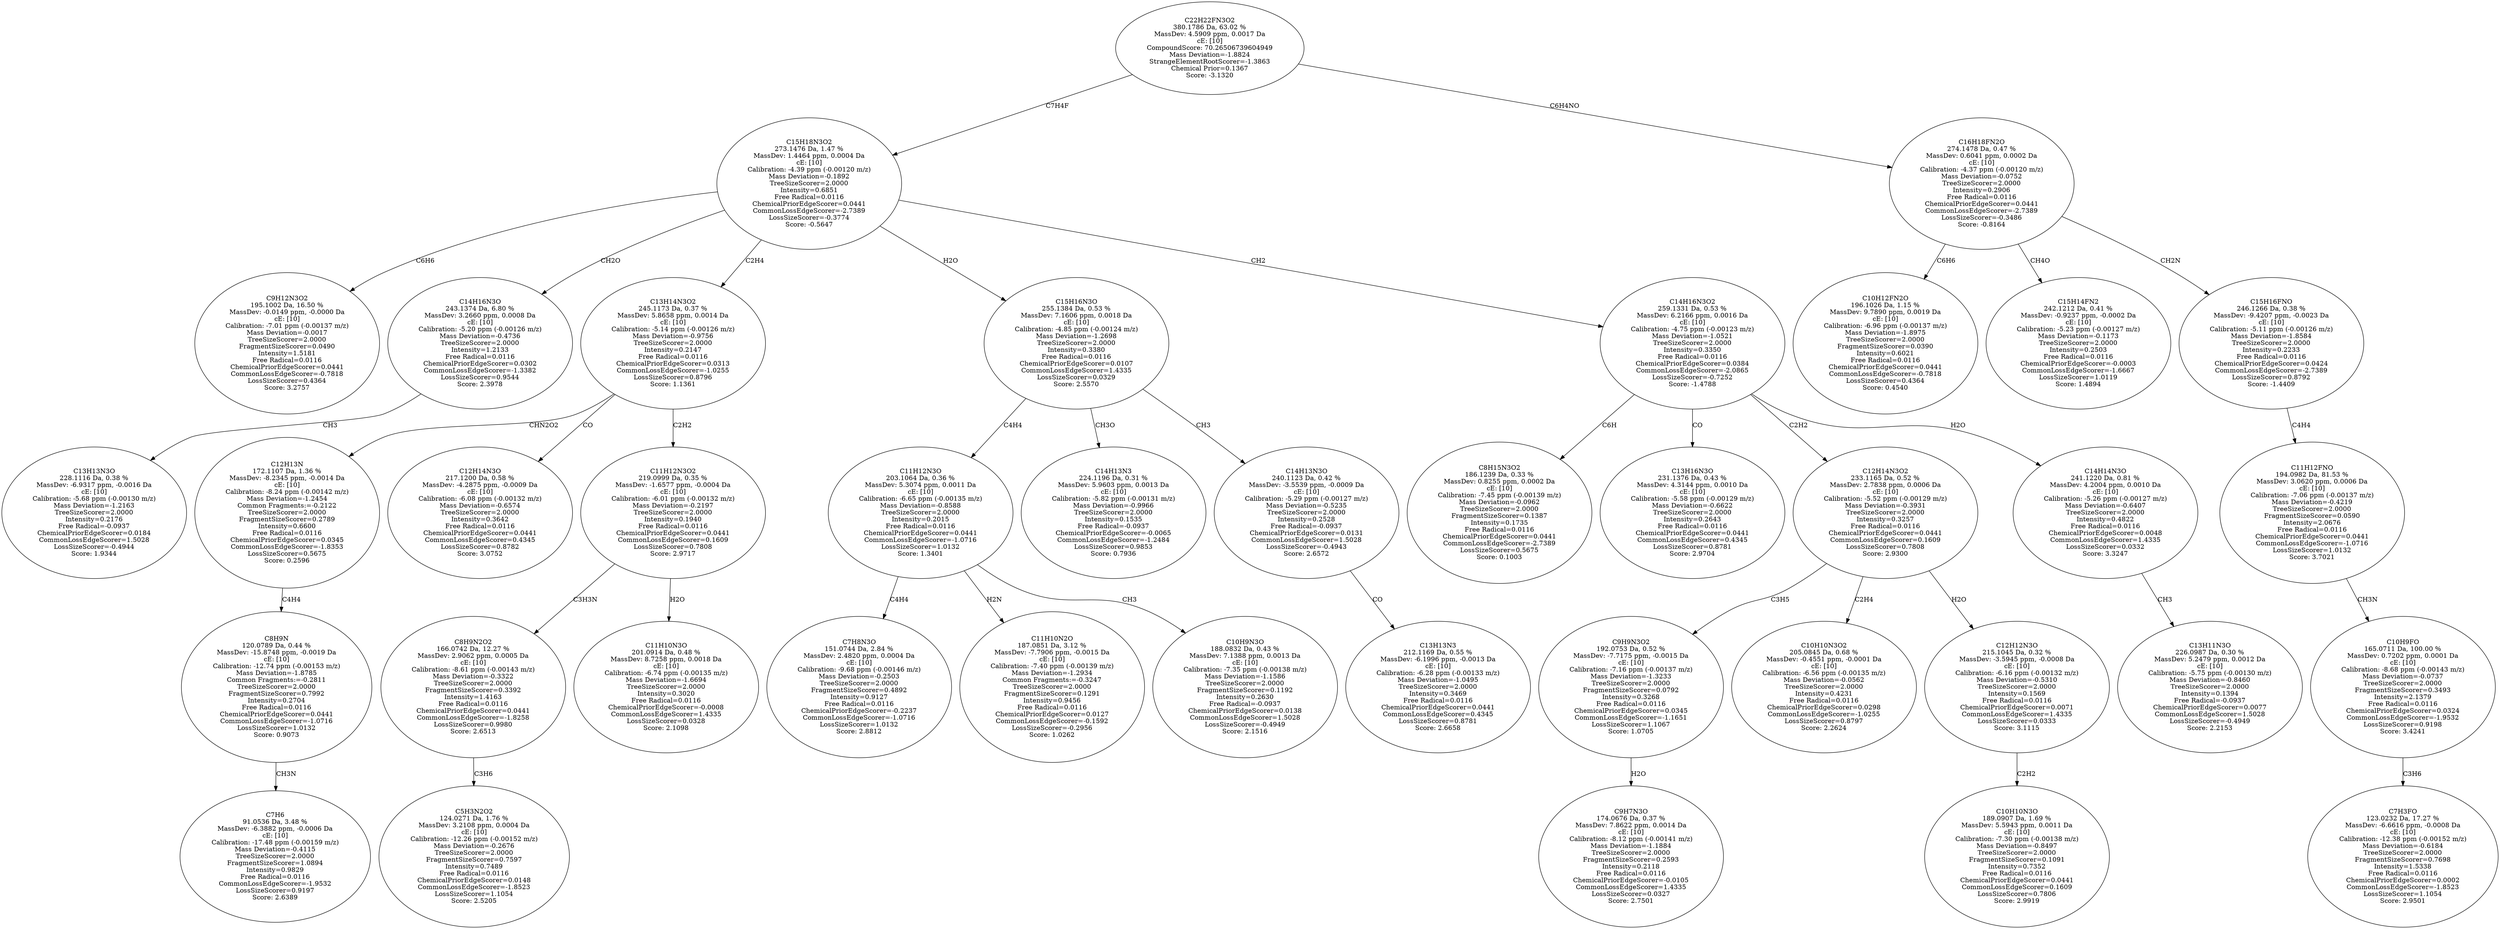 strict digraph {
v1 [label="C9H12N3O2\n195.1002 Da, 16.50 %\nMassDev: -0.0149 ppm, -0.0000 Da\ncE: [10]\nCalibration: -7.01 ppm (-0.00137 m/z)\nMass Deviation=-0.0017\nTreeSizeScorer=2.0000\nFragmentSizeScorer=0.0490\nIntensity=1.5181\nFree Radical=0.0116\nChemicalPriorEdgeScorer=0.0441\nCommonLossEdgeScorer=-0.7818\nLossSizeScorer=0.4364\nScore: 3.2757"];
v2 [label="C13H13N3O\n228.1116 Da, 0.38 %\nMassDev: -6.9317 ppm, -0.0016 Da\ncE: [10]\nCalibration: -5.68 ppm (-0.00130 m/z)\nMass Deviation=-1.2163\nTreeSizeScorer=2.0000\nIntensity=0.2176\nFree Radical=-0.0937\nChemicalPriorEdgeScorer=0.0184\nCommonLossEdgeScorer=1.5028\nLossSizeScorer=-0.4944\nScore: 1.9344"];
v3 [label="C14H16N3O\n243.1374 Da, 6.80 %\nMassDev: 3.2660 ppm, 0.0008 Da\ncE: [10]\nCalibration: -5.20 ppm (-0.00126 m/z)\nMass Deviation=-0.4736\nTreeSizeScorer=2.0000\nIntensity=1.2133\nFree Radical=0.0116\nChemicalPriorEdgeScorer=0.0302\nCommonLossEdgeScorer=-1.3382\nLossSizeScorer=0.9544\nScore: 2.3978"];
v4 [label="C7H6\n91.0536 Da, 3.48 %\nMassDev: -6.3882 ppm, -0.0006 Da\ncE: [10]\nCalibration: -17.48 ppm (-0.00159 m/z)\nMass Deviation=-0.4115\nTreeSizeScorer=2.0000\nFragmentSizeScorer=1.0894\nIntensity=0.9829\nFree Radical=0.0116\nCommonLossEdgeScorer=-1.9532\nLossSizeScorer=0.9197\nScore: 2.6389"];
v5 [label="C8H9N\n120.0789 Da, 0.44 %\nMassDev: -15.8748 ppm, -0.0019 Da\ncE: [10]\nCalibration: -12.74 ppm (-0.00153 m/z)\nMass Deviation=-1.8785\nCommon Fragments:=-0.2811\nTreeSizeScorer=2.0000\nFragmentSizeScorer=0.7992\nIntensity=0.2704\nFree Radical=0.0116\nChemicalPriorEdgeScorer=0.0441\nCommonLossEdgeScorer=-1.0716\nLossSizeScorer=1.0132\nScore: 0.9073"];
v6 [label="C12H13N\n172.1107 Da, 1.36 %\nMassDev: -8.2345 ppm, -0.0014 Da\ncE: [10]\nCalibration: -8.24 ppm (-0.00142 m/z)\nMass Deviation=-1.2454\nCommon Fragments:=-0.2122\nTreeSizeScorer=2.0000\nFragmentSizeScorer=0.2789\nIntensity=0.6600\nFree Radical=0.0116\nChemicalPriorEdgeScorer=0.0345\nCommonLossEdgeScorer=-1.8353\nLossSizeScorer=0.5675\nScore: 0.2596"];
v7 [label="C12H14N3O\n217.1200 Da, 0.58 %\nMassDev: -4.2875 ppm, -0.0009 Da\ncE: [10]\nCalibration: -6.08 ppm (-0.00132 m/z)\nMass Deviation=-0.6574\nTreeSizeScorer=2.0000\nIntensity=0.3642\nFree Radical=0.0116\nChemicalPriorEdgeScorer=0.0441\nCommonLossEdgeScorer=0.4345\nLossSizeScorer=0.8782\nScore: 3.0752"];
v8 [label="C5H3N2O2\n124.0271 Da, 1.76 %\nMassDev: 3.2108 ppm, 0.0004 Da\ncE: [10]\nCalibration: -12.26 ppm (-0.00152 m/z)\nMass Deviation=-0.2676\nTreeSizeScorer=2.0000\nFragmentSizeScorer=0.7597\nIntensity=0.7489\nFree Radical=0.0116\nChemicalPriorEdgeScorer=0.0148\nCommonLossEdgeScorer=-1.8523\nLossSizeScorer=1.1054\nScore: 2.5205"];
v9 [label="C8H9N2O2\n166.0742 Da, 12.27 %\nMassDev: 2.9062 ppm, 0.0005 Da\ncE: [10]\nCalibration: -8.61 ppm (-0.00143 m/z)\nMass Deviation=-0.3322\nTreeSizeScorer=2.0000\nFragmentSizeScorer=0.3392\nIntensity=1.4163\nFree Radical=0.0116\nChemicalPriorEdgeScorer=0.0441\nCommonLossEdgeScorer=-1.8258\nLossSizeScorer=0.9980\nScore: 2.6513"];
v10 [label="C11H10N3O\n201.0914 Da, 0.48 %\nMassDev: 8.7258 ppm, 0.0018 Da\ncE: [10]\nCalibration: -6.74 ppm (-0.00135 m/z)\nMass Deviation=-1.6694\nTreeSizeScorer=2.0000\nIntensity=0.3020\nFree Radical=0.0116\nChemicalPriorEdgeScorer=-0.0008\nCommonLossEdgeScorer=1.4335\nLossSizeScorer=0.0328\nScore: 2.1098"];
v11 [label="C11H12N3O2\n219.0999 Da, 0.35 %\nMassDev: -1.6577 ppm, -0.0004 Da\ncE: [10]\nCalibration: -6.01 ppm (-0.00132 m/z)\nMass Deviation=-0.2197\nTreeSizeScorer=2.0000\nIntensity=0.1940\nFree Radical=0.0116\nChemicalPriorEdgeScorer=0.0441\nCommonLossEdgeScorer=0.1609\nLossSizeScorer=0.7808\nScore: 2.9717"];
v12 [label="C13H14N3O2\n245.1173 Da, 0.37 %\nMassDev: 5.8658 ppm, 0.0014 Da\ncE: [10]\nCalibration: -5.14 ppm (-0.00126 m/z)\nMass Deviation=-0.9756\nTreeSizeScorer=2.0000\nIntensity=0.2147\nFree Radical=0.0116\nChemicalPriorEdgeScorer=0.0313\nCommonLossEdgeScorer=-1.0255\nLossSizeScorer=0.8796\nScore: 1.1361"];
v13 [label="C7H8N3O\n151.0744 Da, 2.84 %\nMassDev: 2.4820 ppm, 0.0004 Da\ncE: [10]\nCalibration: -9.68 ppm (-0.00146 m/z)\nMass Deviation=-0.2503\nTreeSizeScorer=2.0000\nFragmentSizeScorer=0.4892\nIntensity=0.9127\nFree Radical=0.0116\nChemicalPriorEdgeScorer=-0.2237\nCommonLossEdgeScorer=-1.0716\nLossSizeScorer=1.0132\nScore: 2.8812"];
v14 [label="C11H10N2O\n187.0851 Da, 3.12 %\nMassDev: -7.7906 ppm, -0.0015 Da\ncE: [10]\nCalibration: -7.40 ppm (-0.00139 m/z)\nMass Deviation=-1.2934\nCommon Fragments:=-0.3247\nTreeSizeScorer=2.0000\nFragmentSizeScorer=0.1291\nIntensity=0.9456\nFree Radical=0.0116\nChemicalPriorEdgeScorer=0.0127\nCommonLossEdgeScorer=-0.1592\nLossSizeScorer=-0.2956\nScore: 1.0262"];
v15 [label="C10H9N3O\n188.0832 Da, 0.43 %\nMassDev: 7.1388 ppm, 0.0013 Da\ncE: [10]\nCalibration: -7.35 ppm (-0.00138 m/z)\nMass Deviation=-1.1586\nTreeSizeScorer=2.0000\nFragmentSizeScorer=0.1192\nIntensity=0.2630\nFree Radical=-0.0937\nChemicalPriorEdgeScorer=0.0138\nCommonLossEdgeScorer=1.5028\nLossSizeScorer=-0.4949\nScore: 2.1516"];
v16 [label="C11H12N3O\n203.1064 Da, 0.36 %\nMassDev: 5.3074 ppm, 0.0011 Da\ncE: [10]\nCalibration: -6.65 ppm (-0.00135 m/z)\nMass Deviation=-0.8588\nTreeSizeScorer=2.0000\nIntensity=0.2015\nFree Radical=0.0116\nChemicalPriorEdgeScorer=0.0441\nCommonLossEdgeScorer=-1.0716\nLossSizeScorer=1.0132\nScore: 1.3401"];
v17 [label="C14H13N3\n224.1196 Da, 0.31 %\nMassDev: 5.9603 ppm, 0.0013 Da\ncE: [10]\nCalibration: -5.82 ppm (-0.00131 m/z)\nMass Deviation=-0.9966\nTreeSizeScorer=2.0000\nIntensity=0.1535\nFree Radical=-0.0937\nChemicalPriorEdgeScorer=-0.0065\nCommonLossEdgeScorer=-1.2484\nLossSizeScorer=0.9853\nScore: 0.7936"];
v18 [label="C13H13N3\n212.1169 Da, 0.55 %\nMassDev: -6.1996 ppm, -0.0013 Da\ncE: [10]\nCalibration: -6.28 ppm (-0.00133 m/z)\nMass Deviation=-1.0495\nTreeSizeScorer=2.0000\nIntensity=0.3469\nFree Radical=0.0116\nChemicalPriorEdgeScorer=0.0441\nCommonLossEdgeScorer=0.4345\nLossSizeScorer=0.8781\nScore: 2.6658"];
v19 [label="C14H13N3O\n240.1123 Da, 0.42 %\nMassDev: -3.5539 ppm, -0.0009 Da\ncE: [10]\nCalibration: -5.29 ppm (-0.00127 m/z)\nMass Deviation=-0.5235\nTreeSizeScorer=2.0000\nIntensity=0.2528\nFree Radical=-0.0937\nChemicalPriorEdgeScorer=0.0131\nCommonLossEdgeScorer=1.5028\nLossSizeScorer=-0.4943\nScore: 2.6572"];
v20 [label="C15H16N3O\n255.1384 Da, 0.53 %\nMassDev: 7.1606 ppm, 0.0018 Da\ncE: [10]\nCalibration: -4.85 ppm (-0.00124 m/z)\nMass Deviation=-1.2698\nTreeSizeScorer=2.0000\nIntensity=0.3380\nFree Radical=0.0116\nChemicalPriorEdgeScorer=0.0107\nCommonLossEdgeScorer=1.4335\nLossSizeScorer=0.0329\nScore: 2.5570"];
v21 [label="C8H15N3O2\n186.1239 Da, 0.33 %\nMassDev: 0.8255 ppm, 0.0002 Da\ncE: [10]\nCalibration: -7.45 ppm (-0.00139 m/z)\nMass Deviation=-0.0962\nTreeSizeScorer=2.0000\nFragmentSizeScorer=0.1387\nIntensity=0.1735\nFree Radical=0.0116\nChemicalPriorEdgeScorer=0.0441\nCommonLossEdgeScorer=-2.7389\nLossSizeScorer=0.5675\nScore: 0.1003"];
v22 [label="C13H16N3O\n231.1376 Da, 0.43 %\nMassDev: 4.3144 ppm, 0.0010 Da\ncE: [10]\nCalibration: -5.58 ppm (-0.00129 m/z)\nMass Deviation=-0.6622\nTreeSizeScorer=2.0000\nIntensity=0.2643\nFree Radical=0.0116\nChemicalPriorEdgeScorer=0.0441\nCommonLossEdgeScorer=0.4345\nLossSizeScorer=0.8781\nScore: 2.9704"];
v23 [label="C9H7N3O\n174.0676 Da, 0.37 %\nMassDev: 7.8622 ppm, 0.0014 Da\ncE: [10]\nCalibration: -8.12 ppm (-0.00141 m/z)\nMass Deviation=-1.1884\nTreeSizeScorer=2.0000\nFragmentSizeScorer=0.2593\nIntensity=0.2118\nFree Radical=0.0116\nChemicalPriorEdgeScorer=-0.0105\nCommonLossEdgeScorer=1.4335\nLossSizeScorer=0.0327\nScore: 2.7501"];
v24 [label="C9H9N3O2\n192.0753 Da, 0.52 %\nMassDev: -7.7175 ppm, -0.0015 Da\ncE: [10]\nCalibration: -7.16 ppm (-0.00137 m/z)\nMass Deviation=-1.3233\nTreeSizeScorer=2.0000\nFragmentSizeScorer=0.0792\nIntensity=0.3268\nFree Radical=0.0116\nChemicalPriorEdgeScorer=0.0345\nCommonLossEdgeScorer=-1.1651\nLossSizeScorer=1.1067\nScore: 1.0705"];
v25 [label="C10H10N3O2\n205.0845 Da, 0.68 %\nMassDev: -0.4551 ppm, -0.0001 Da\ncE: [10]\nCalibration: -6.56 ppm (-0.00135 m/z)\nMass Deviation=-0.0562\nTreeSizeScorer=2.0000\nIntensity=0.4231\nFree Radical=0.0116\nChemicalPriorEdgeScorer=0.0298\nCommonLossEdgeScorer=-1.0255\nLossSizeScorer=0.8797\nScore: 2.2624"];
v26 [label="C10H10N3O\n189.0907 Da, 1.69 %\nMassDev: 5.5943 ppm, 0.0011 Da\ncE: [10]\nCalibration: -7.30 ppm (-0.00138 m/z)\nMass Deviation=-0.8497\nTreeSizeScorer=2.0000\nFragmentSizeScorer=0.1091\nIntensity=0.7352\nFree Radical=0.0116\nChemicalPriorEdgeScorer=0.0441\nCommonLossEdgeScorer=0.1609\nLossSizeScorer=0.7806\nScore: 2.9919"];
v27 [label="C12H12N3O\n215.1045 Da, 0.32 %\nMassDev: -3.5945 ppm, -0.0008 Da\ncE: [10]\nCalibration: -6.16 ppm (-0.00132 m/z)\nMass Deviation=-0.5310\nTreeSizeScorer=2.0000\nIntensity=0.1569\nFree Radical=0.0116\nChemicalPriorEdgeScorer=0.0071\nCommonLossEdgeScorer=1.4335\nLossSizeScorer=0.0333\nScore: 3.1115"];
v28 [label="C12H14N3O2\n233.1165 Da, 0.52 %\nMassDev: 2.7838 ppm, 0.0006 Da\ncE: [10]\nCalibration: -5.52 ppm (-0.00129 m/z)\nMass Deviation=-0.3931\nTreeSizeScorer=2.0000\nIntensity=0.3257\nFree Radical=0.0116\nChemicalPriorEdgeScorer=0.0441\nCommonLossEdgeScorer=0.1609\nLossSizeScorer=0.7808\nScore: 2.9300"];
v29 [label="C13H11N3O\n226.0987 Da, 0.30 %\nMassDev: 5.2479 ppm, 0.0012 Da\ncE: [10]\nCalibration: -5.75 ppm (-0.00130 m/z)\nMass Deviation=-0.8460\nTreeSizeScorer=2.0000\nIntensity=0.1394\nFree Radical=-0.0937\nChemicalPriorEdgeScorer=0.0077\nCommonLossEdgeScorer=1.5028\nLossSizeScorer=-0.4949\nScore: 2.2153"];
v30 [label="C14H14N3O\n241.1220 Da, 0.81 %\nMassDev: 4.2004 ppm, 0.0010 Da\ncE: [10]\nCalibration: -5.26 ppm (-0.00127 m/z)\nMass Deviation=-0.6407\nTreeSizeScorer=2.0000\nIntensity=0.4822\nFree Radical=0.0116\nChemicalPriorEdgeScorer=0.0048\nCommonLossEdgeScorer=1.4335\nLossSizeScorer=0.0332\nScore: 3.3247"];
v31 [label="C14H16N3O2\n259.1331 Da, 0.53 %\nMassDev: 6.2166 ppm, 0.0016 Da\ncE: [10]\nCalibration: -4.75 ppm (-0.00123 m/z)\nMass Deviation=-1.0521\nTreeSizeScorer=2.0000\nIntensity=0.3350\nFree Radical=0.0116\nChemicalPriorEdgeScorer=0.0384\nCommonLossEdgeScorer=-2.0865\nLossSizeScorer=-0.7252\nScore: -1.4788"];
v32 [label="C15H18N3O2\n273.1476 Da, 1.47 %\nMassDev: 1.4464 ppm, 0.0004 Da\ncE: [10]\nCalibration: -4.39 ppm (-0.00120 m/z)\nMass Deviation=-0.1892\nTreeSizeScorer=2.0000\nIntensity=0.6851\nFree Radical=0.0116\nChemicalPriorEdgeScorer=0.0441\nCommonLossEdgeScorer=-2.7389\nLossSizeScorer=-0.3774\nScore: -0.5647"];
v33 [label="C10H12FN2O\n196.1026 Da, 1.15 %\nMassDev: 9.7890 ppm, 0.0019 Da\ncE: [10]\nCalibration: -6.96 ppm (-0.00137 m/z)\nMass Deviation=-1.8975\nTreeSizeScorer=2.0000\nFragmentSizeScorer=0.0390\nIntensity=0.6021\nFree Radical=0.0116\nChemicalPriorEdgeScorer=0.0441\nCommonLossEdgeScorer=-0.7818\nLossSizeScorer=0.4364\nScore: 0.4540"];
v34 [label="C15H14FN2\n242.1212 Da, 0.41 %\nMassDev: -0.9237 ppm, -0.0002 Da\ncE: [10]\nCalibration: -5.23 ppm (-0.00127 m/z)\nMass Deviation=-0.1173\nTreeSizeScorer=2.0000\nIntensity=0.2503\nFree Radical=0.0116\nChemicalPriorEdgeScorer=-0.0003\nCommonLossEdgeScorer=-1.6667\nLossSizeScorer=1.0119\nScore: 1.4894"];
v35 [label="C7H3FO\n123.0232 Da, 17.27 %\nMassDev: -6.6616 ppm, -0.0008 Da\ncE: [10]\nCalibration: -12.38 ppm (-0.00152 m/z)\nMass Deviation=-0.6184\nTreeSizeScorer=2.0000\nFragmentSizeScorer=0.7698\nIntensity=1.5338\nFree Radical=0.0116\nChemicalPriorEdgeScorer=0.0002\nCommonLossEdgeScorer=-1.8523\nLossSizeScorer=1.1054\nScore: 2.9501"];
v36 [label="C10H9FO\n165.0711 Da, 100.00 %\nMassDev: 0.7202 ppm, 0.0001 Da\ncE: [10]\nCalibration: -8.68 ppm (-0.00143 m/z)\nMass Deviation=-0.0737\nTreeSizeScorer=2.0000\nFragmentSizeScorer=0.3493\nIntensity=2.1379\nFree Radical=0.0116\nChemicalPriorEdgeScorer=0.0324\nCommonLossEdgeScorer=-1.9532\nLossSizeScorer=0.9198\nScore: 3.4241"];
v37 [label="C11H12FNO\n194.0982 Da, 81.53 %\nMassDev: 3.0620 ppm, 0.0006 Da\ncE: [10]\nCalibration: -7.06 ppm (-0.00137 m/z)\nMass Deviation=-0.4219\nTreeSizeScorer=2.0000\nFragmentSizeScorer=0.0590\nIntensity=2.0676\nFree Radical=0.0116\nChemicalPriorEdgeScorer=0.0441\nCommonLossEdgeScorer=-1.0716\nLossSizeScorer=1.0132\nScore: 3.7021"];
v38 [label="C15H16FNO\n246.1266 Da, 0.38 %\nMassDev: -9.4207 ppm, -0.0023 Da\ncE: [10]\nCalibration: -5.11 ppm (-0.00126 m/z)\nMass Deviation=-1.8584\nTreeSizeScorer=2.0000\nIntensity=0.2233\nFree Radical=0.0116\nChemicalPriorEdgeScorer=0.0424\nCommonLossEdgeScorer=-2.7389\nLossSizeScorer=0.8792\nScore: -1.4409"];
v39 [label="C16H18FN2O\n274.1478 Da, 0.47 %\nMassDev: 0.6041 ppm, 0.0002 Da\ncE: [10]\nCalibration: -4.37 ppm (-0.00120 m/z)\nMass Deviation=-0.0752\nTreeSizeScorer=2.0000\nIntensity=0.2906\nFree Radical=0.0116\nChemicalPriorEdgeScorer=0.0441\nCommonLossEdgeScorer=-2.7389\nLossSizeScorer=-0.3486\nScore: -0.8164"];
v40 [label="C22H22FN3O2\n380.1786 Da, 63.02 %\nMassDev: 4.5909 ppm, 0.0017 Da\ncE: [10]\nCompoundScore: 70.26506739604949\nMass Deviation=-1.8824\nStrangeElementRootScorer=-1.3863\nChemical Prior=0.1367\nScore: -3.1320"];
v32 -> v1 [label="C6H6"];
v3 -> v2 [label="CH3"];
v32 -> v3 [label="CH2O"];
v5 -> v4 [label="CH3N"];
v6 -> v5 [label="C4H4"];
v12 -> v6 [label="CHN2O2"];
v12 -> v7 [label="CO"];
v9 -> v8 [label="C3H6"];
v11 -> v9 [label="C3H3N"];
v11 -> v10 [label="H2O"];
v12 -> v11 [label="C2H2"];
v32 -> v12 [label="C2H4"];
v16 -> v13 [label="C4H4"];
v16 -> v14 [label="H2N"];
v16 -> v15 [label="CH3"];
v20 -> v16 [label="C4H4"];
v20 -> v17 [label="CH3O"];
v19 -> v18 [label="CO"];
v20 -> v19 [label="CH3"];
v32 -> v20 [label="H2O"];
v31 -> v21 [label="C6H"];
v31 -> v22 [label="CO"];
v24 -> v23 [label="H2O"];
v28 -> v24 [label="C3H5"];
v28 -> v25 [label="C2H4"];
v27 -> v26 [label="C2H2"];
v28 -> v27 [label="H2O"];
v31 -> v28 [label="C2H2"];
v30 -> v29 [label="CH3"];
v31 -> v30 [label="H2O"];
v32 -> v31 [label="CH2"];
v40 -> v32 [label="C7H4F"];
v39 -> v33 [label="C6H6"];
v39 -> v34 [label="CH4O"];
v36 -> v35 [label="C3H6"];
v37 -> v36 [label="CH3N"];
v38 -> v37 [label="C4H4"];
v39 -> v38 [label="CH2N"];
v40 -> v39 [label="C6H4NO"];
}